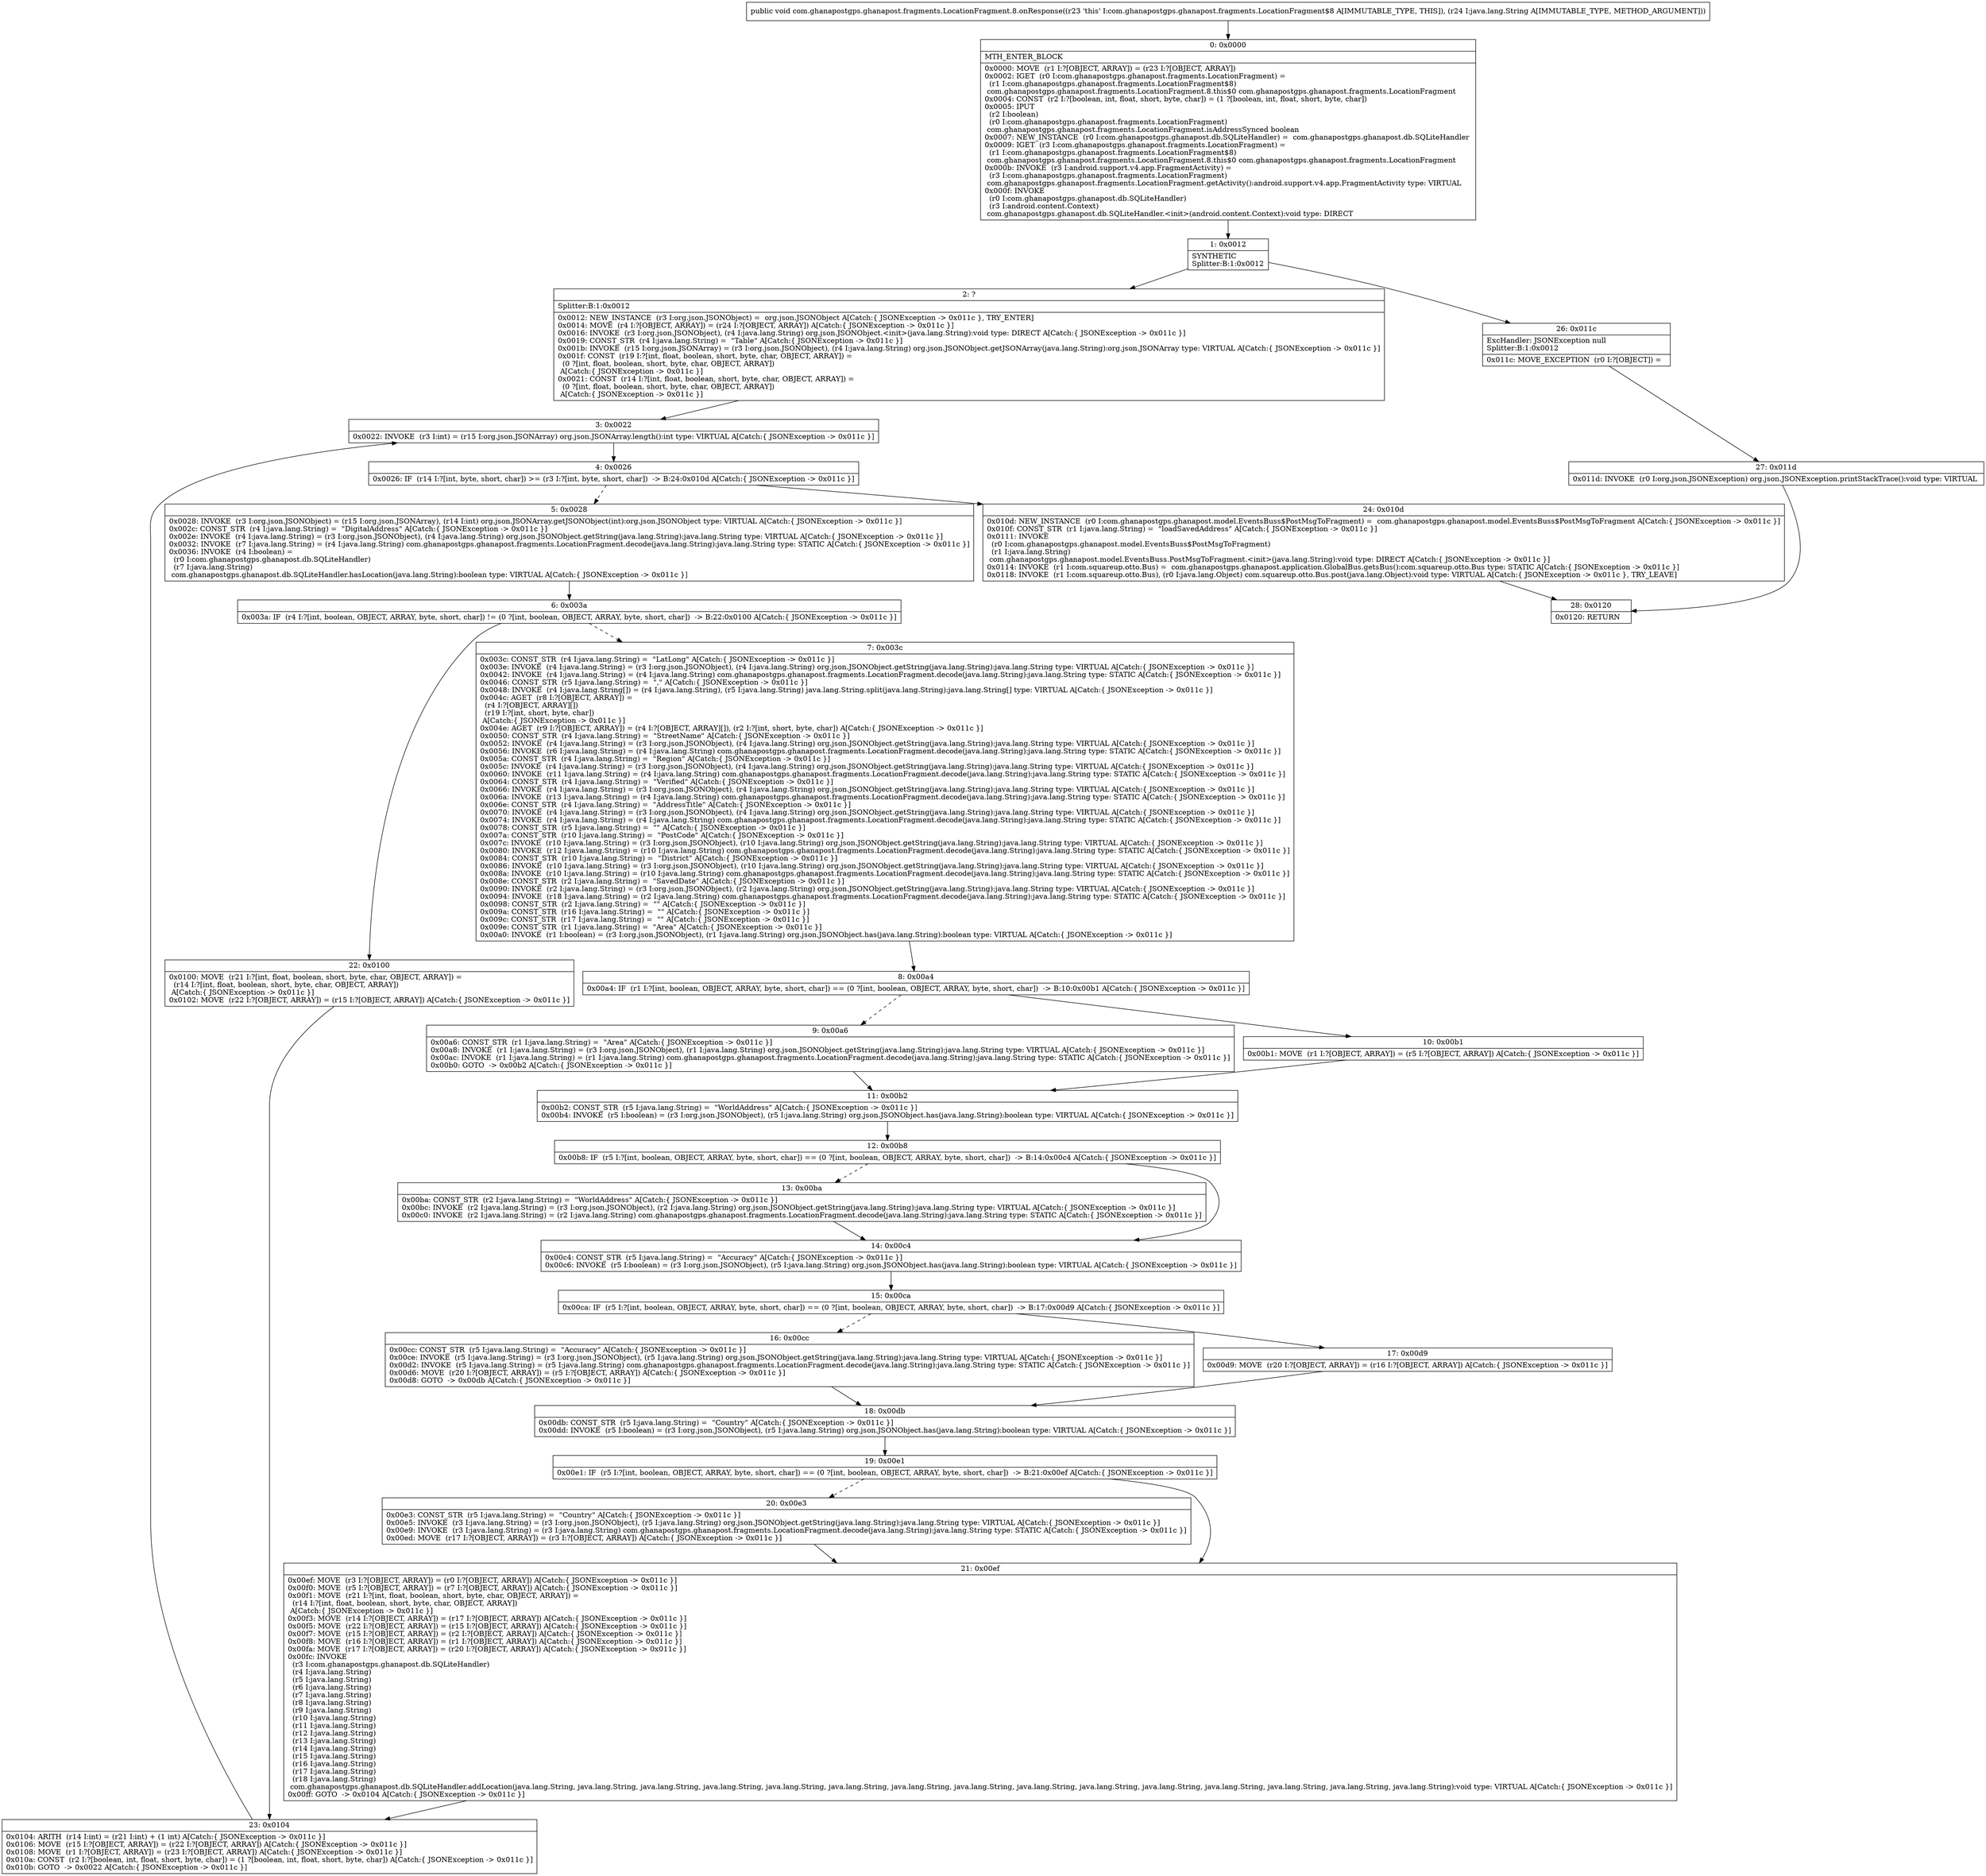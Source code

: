 digraph "CFG forcom.ghanapostgps.ghanapost.fragments.LocationFragment.8.onResponse(Ljava\/lang\/String;)V" {
Node_0 [shape=record,label="{0\:\ 0x0000|MTH_ENTER_BLOCK\l|0x0000: MOVE  (r1 I:?[OBJECT, ARRAY]) = (r23 I:?[OBJECT, ARRAY]) \l0x0002: IGET  (r0 I:com.ghanapostgps.ghanapost.fragments.LocationFragment) = \l  (r1 I:com.ghanapostgps.ghanapost.fragments.LocationFragment$8)\l com.ghanapostgps.ghanapost.fragments.LocationFragment.8.this$0 com.ghanapostgps.ghanapost.fragments.LocationFragment \l0x0004: CONST  (r2 I:?[boolean, int, float, short, byte, char]) = (1 ?[boolean, int, float, short, byte, char]) \l0x0005: IPUT  \l  (r2 I:boolean)\l  (r0 I:com.ghanapostgps.ghanapost.fragments.LocationFragment)\l com.ghanapostgps.ghanapost.fragments.LocationFragment.isAddressSynced boolean \l0x0007: NEW_INSTANCE  (r0 I:com.ghanapostgps.ghanapost.db.SQLiteHandler) =  com.ghanapostgps.ghanapost.db.SQLiteHandler \l0x0009: IGET  (r3 I:com.ghanapostgps.ghanapost.fragments.LocationFragment) = \l  (r1 I:com.ghanapostgps.ghanapost.fragments.LocationFragment$8)\l com.ghanapostgps.ghanapost.fragments.LocationFragment.8.this$0 com.ghanapostgps.ghanapost.fragments.LocationFragment \l0x000b: INVOKE  (r3 I:android.support.v4.app.FragmentActivity) = \l  (r3 I:com.ghanapostgps.ghanapost.fragments.LocationFragment)\l com.ghanapostgps.ghanapost.fragments.LocationFragment.getActivity():android.support.v4.app.FragmentActivity type: VIRTUAL \l0x000f: INVOKE  \l  (r0 I:com.ghanapostgps.ghanapost.db.SQLiteHandler)\l  (r3 I:android.content.Context)\l com.ghanapostgps.ghanapost.db.SQLiteHandler.\<init\>(android.content.Context):void type: DIRECT \l}"];
Node_1 [shape=record,label="{1\:\ 0x0012|SYNTHETIC\lSplitter:B:1:0x0012\l}"];
Node_2 [shape=record,label="{2\:\ ?|Splitter:B:1:0x0012\l|0x0012: NEW_INSTANCE  (r3 I:org.json.JSONObject) =  org.json.JSONObject A[Catch:\{ JSONException \-\> 0x011c \}, TRY_ENTER]\l0x0014: MOVE  (r4 I:?[OBJECT, ARRAY]) = (r24 I:?[OBJECT, ARRAY]) A[Catch:\{ JSONException \-\> 0x011c \}]\l0x0016: INVOKE  (r3 I:org.json.JSONObject), (r4 I:java.lang.String) org.json.JSONObject.\<init\>(java.lang.String):void type: DIRECT A[Catch:\{ JSONException \-\> 0x011c \}]\l0x0019: CONST_STR  (r4 I:java.lang.String) =  \"Table\" A[Catch:\{ JSONException \-\> 0x011c \}]\l0x001b: INVOKE  (r15 I:org.json.JSONArray) = (r3 I:org.json.JSONObject), (r4 I:java.lang.String) org.json.JSONObject.getJSONArray(java.lang.String):org.json.JSONArray type: VIRTUAL A[Catch:\{ JSONException \-\> 0x011c \}]\l0x001f: CONST  (r19 I:?[int, float, boolean, short, byte, char, OBJECT, ARRAY]) = \l  (0 ?[int, float, boolean, short, byte, char, OBJECT, ARRAY])\l A[Catch:\{ JSONException \-\> 0x011c \}]\l0x0021: CONST  (r14 I:?[int, float, boolean, short, byte, char, OBJECT, ARRAY]) = \l  (0 ?[int, float, boolean, short, byte, char, OBJECT, ARRAY])\l A[Catch:\{ JSONException \-\> 0x011c \}]\l}"];
Node_3 [shape=record,label="{3\:\ 0x0022|0x0022: INVOKE  (r3 I:int) = (r15 I:org.json.JSONArray) org.json.JSONArray.length():int type: VIRTUAL A[Catch:\{ JSONException \-\> 0x011c \}]\l}"];
Node_4 [shape=record,label="{4\:\ 0x0026|0x0026: IF  (r14 I:?[int, byte, short, char]) \>= (r3 I:?[int, byte, short, char])  \-\> B:24:0x010d A[Catch:\{ JSONException \-\> 0x011c \}]\l}"];
Node_5 [shape=record,label="{5\:\ 0x0028|0x0028: INVOKE  (r3 I:org.json.JSONObject) = (r15 I:org.json.JSONArray), (r14 I:int) org.json.JSONArray.getJSONObject(int):org.json.JSONObject type: VIRTUAL A[Catch:\{ JSONException \-\> 0x011c \}]\l0x002c: CONST_STR  (r4 I:java.lang.String) =  \"DigitalAddress\" A[Catch:\{ JSONException \-\> 0x011c \}]\l0x002e: INVOKE  (r4 I:java.lang.String) = (r3 I:org.json.JSONObject), (r4 I:java.lang.String) org.json.JSONObject.getString(java.lang.String):java.lang.String type: VIRTUAL A[Catch:\{ JSONException \-\> 0x011c \}]\l0x0032: INVOKE  (r7 I:java.lang.String) = (r4 I:java.lang.String) com.ghanapostgps.ghanapost.fragments.LocationFragment.decode(java.lang.String):java.lang.String type: STATIC A[Catch:\{ JSONException \-\> 0x011c \}]\l0x0036: INVOKE  (r4 I:boolean) = \l  (r0 I:com.ghanapostgps.ghanapost.db.SQLiteHandler)\l  (r7 I:java.lang.String)\l com.ghanapostgps.ghanapost.db.SQLiteHandler.hasLocation(java.lang.String):boolean type: VIRTUAL A[Catch:\{ JSONException \-\> 0x011c \}]\l}"];
Node_6 [shape=record,label="{6\:\ 0x003a|0x003a: IF  (r4 I:?[int, boolean, OBJECT, ARRAY, byte, short, char]) != (0 ?[int, boolean, OBJECT, ARRAY, byte, short, char])  \-\> B:22:0x0100 A[Catch:\{ JSONException \-\> 0x011c \}]\l}"];
Node_7 [shape=record,label="{7\:\ 0x003c|0x003c: CONST_STR  (r4 I:java.lang.String) =  \"LatLong\" A[Catch:\{ JSONException \-\> 0x011c \}]\l0x003e: INVOKE  (r4 I:java.lang.String) = (r3 I:org.json.JSONObject), (r4 I:java.lang.String) org.json.JSONObject.getString(java.lang.String):java.lang.String type: VIRTUAL A[Catch:\{ JSONException \-\> 0x011c \}]\l0x0042: INVOKE  (r4 I:java.lang.String) = (r4 I:java.lang.String) com.ghanapostgps.ghanapost.fragments.LocationFragment.decode(java.lang.String):java.lang.String type: STATIC A[Catch:\{ JSONException \-\> 0x011c \}]\l0x0046: CONST_STR  (r5 I:java.lang.String) =  \",\" A[Catch:\{ JSONException \-\> 0x011c \}]\l0x0048: INVOKE  (r4 I:java.lang.String[]) = (r4 I:java.lang.String), (r5 I:java.lang.String) java.lang.String.split(java.lang.String):java.lang.String[] type: VIRTUAL A[Catch:\{ JSONException \-\> 0x011c \}]\l0x004c: AGET  (r8 I:?[OBJECT, ARRAY]) = \l  (r4 I:?[OBJECT, ARRAY][])\l  (r19 I:?[int, short, byte, char])\l A[Catch:\{ JSONException \-\> 0x011c \}]\l0x004e: AGET  (r9 I:?[OBJECT, ARRAY]) = (r4 I:?[OBJECT, ARRAY][]), (r2 I:?[int, short, byte, char]) A[Catch:\{ JSONException \-\> 0x011c \}]\l0x0050: CONST_STR  (r4 I:java.lang.String) =  \"StreetName\" A[Catch:\{ JSONException \-\> 0x011c \}]\l0x0052: INVOKE  (r4 I:java.lang.String) = (r3 I:org.json.JSONObject), (r4 I:java.lang.String) org.json.JSONObject.getString(java.lang.String):java.lang.String type: VIRTUAL A[Catch:\{ JSONException \-\> 0x011c \}]\l0x0056: INVOKE  (r6 I:java.lang.String) = (r4 I:java.lang.String) com.ghanapostgps.ghanapost.fragments.LocationFragment.decode(java.lang.String):java.lang.String type: STATIC A[Catch:\{ JSONException \-\> 0x011c \}]\l0x005a: CONST_STR  (r4 I:java.lang.String) =  \"Region\" A[Catch:\{ JSONException \-\> 0x011c \}]\l0x005c: INVOKE  (r4 I:java.lang.String) = (r3 I:org.json.JSONObject), (r4 I:java.lang.String) org.json.JSONObject.getString(java.lang.String):java.lang.String type: VIRTUAL A[Catch:\{ JSONException \-\> 0x011c \}]\l0x0060: INVOKE  (r11 I:java.lang.String) = (r4 I:java.lang.String) com.ghanapostgps.ghanapost.fragments.LocationFragment.decode(java.lang.String):java.lang.String type: STATIC A[Catch:\{ JSONException \-\> 0x011c \}]\l0x0064: CONST_STR  (r4 I:java.lang.String) =  \"Verified\" A[Catch:\{ JSONException \-\> 0x011c \}]\l0x0066: INVOKE  (r4 I:java.lang.String) = (r3 I:org.json.JSONObject), (r4 I:java.lang.String) org.json.JSONObject.getString(java.lang.String):java.lang.String type: VIRTUAL A[Catch:\{ JSONException \-\> 0x011c \}]\l0x006a: INVOKE  (r13 I:java.lang.String) = (r4 I:java.lang.String) com.ghanapostgps.ghanapost.fragments.LocationFragment.decode(java.lang.String):java.lang.String type: STATIC A[Catch:\{ JSONException \-\> 0x011c \}]\l0x006e: CONST_STR  (r4 I:java.lang.String) =  \"AddressTitle\" A[Catch:\{ JSONException \-\> 0x011c \}]\l0x0070: INVOKE  (r4 I:java.lang.String) = (r3 I:org.json.JSONObject), (r4 I:java.lang.String) org.json.JSONObject.getString(java.lang.String):java.lang.String type: VIRTUAL A[Catch:\{ JSONException \-\> 0x011c \}]\l0x0074: INVOKE  (r4 I:java.lang.String) = (r4 I:java.lang.String) com.ghanapostgps.ghanapost.fragments.LocationFragment.decode(java.lang.String):java.lang.String type: STATIC A[Catch:\{ JSONException \-\> 0x011c \}]\l0x0078: CONST_STR  (r5 I:java.lang.String) =  \"\" A[Catch:\{ JSONException \-\> 0x011c \}]\l0x007a: CONST_STR  (r10 I:java.lang.String) =  \"PostCode\" A[Catch:\{ JSONException \-\> 0x011c \}]\l0x007c: INVOKE  (r10 I:java.lang.String) = (r3 I:org.json.JSONObject), (r10 I:java.lang.String) org.json.JSONObject.getString(java.lang.String):java.lang.String type: VIRTUAL A[Catch:\{ JSONException \-\> 0x011c \}]\l0x0080: INVOKE  (r12 I:java.lang.String) = (r10 I:java.lang.String) com.ghanapostgps.ghanapost.fragments.LocationFragment.decode(java.lang.String):java.lang.String type: STATIC A[Catch:\{ JSONException \-\> 0x011c \}]\l0x0084: CONST_STR  (r10 I:java.lang.String) =  \"District\" A[Catch:\{ JSONException \-\> 0x011c \}]\l0x0086: INVOKE  (r10 I:java.lang.String) = (r3 I:org.json.JSONObject), (r10 I:java.lang.String) org.json.JSONObject.getString(java.lang.String):java.lang.String type: VIRTUAL A[Catch:\{ JSONException \-\> 0x011c \}]\l0x008a: INVOKE  (r10 I:java.lang.String) = (r10 I:java.lang.String) com.ghanapostgps.ghanapost.fragments.LocationFragment.decode(java.lang.String):java.lang.String type: STATIC A[Catch:\{ JSONException \-\> 0x011c \}]\l0x008e: CONST_STR  (r2 I:java.lang.String) =  \"SavedDate\" A[Catch:\{ JSONException \-\> 0x011c \}]\l0x0090: INVOKE  (r2 I:java.lang.String) = (r3 I:org.json.JSONObject), (r2 I:java.lang.String) org.json.JSONObject.getString(java.lang.String):java.lang.String type: VIRTUAL A[Catch:\{ JSONException \-\> 0x011c \}]\l0x0094: INVOKE  (r18 I:java.lang.String) = (r2 I:java.lang.String) com.ghanapostgps.ghanapost.fragments.LocationFragment.decode(java.lang.String):java.lang.String type: STATIC A[Catch:\{ JSONException \-\> 0x011c \}]\l0x0098: CONST_STR  (r2 I:java.lang.String) =  \"\" A[Catch:\{ JSONException \-\> 0x011c \}]\l0x009a: CONST_STR  (r16 I:java.lang.String) =  \"\" A[Catch:\{ JSONException \-\> 0x011c \}]\l0x009c: CONST_STR  (r17 I:java.lang.String) =  \"\" A[Catch:\{ JSONException \-\> 0x011c \}]\l0x009e: CONST_STR  (r1 I:java.lang.String) =  \"Area\" A[Catch:\{ JSONException \-\> 0x011c \}]\l0x00a0: INVOKE  (r1 I:boolean) = (r3 I:org.json.JSONObject), (r1 I:java.lang.String) org.json.JSONObject.has(java.lang.String):boolean type: VIRTUAL A[Catch:\{ JSONException \-\> 0x011c \}]\l}"];
Node_8 [shape=record,label="{8\:\ 0x00a4|0x00a4: IF  (r1 I:?[int, boolean, OBJECT, ARRAY, byte, short, char]) == (0 ?[int, boolean, OBJECT, ARRAY, byte, short, char])  \-\> B:10:0x00b1 A[Catch:\{ JSONException \-\> 0x011c \}]\l}"];
Node_9 [shape=record,label="{9\:\ 0x00a6|0x00a6: CONST_STR  (r1 I:java.lang.String) =  \"Area\" A[Catch:\{ JSONException \-\> 0x011c \}]\l0x00a8: INVOKE  (r1 I:java.lang.String) = (r3 I:org.json.JSONObject), (r1 I:java.lang.String) org.json.JSONObject.getString(java.lang.String):java.lang.String type: VIRTUAL A[Catch:\{ JSONException \-\> 0x011c \}]\l0x00ac: INVOKE  (r1 I:java.lang.String) = (r1 I:java.lang.String) com.ghanapostgps.ghanapost.fragments.LocationFragment.decode(java.lang.String):java.lang.String type: STATIC A[Catch:\{ JSONException \-\> 0x011c \}]\l0x00b0: GOTO  \-\> 0x00b2 A[Catch:\{ JSONException \-\> 0x011c \}]\l}"];
Node_10 [shape=record,label="{10\:\ 0x00b1|0x00b1: MOVE  (r1 I:?[OBJECT, ARRAY]) = (r5 I:?[OBJECT, ARRAY]) A[Catch:\{ JSONException \-\> 0x011c \}]\l}"];
Node_11 [shape=record,label="{11\:\ 0x00b2|0x00b2: CONST_STR  (r5 I:java.lang.String) =  \"WorldAddress\" A[Catch:\{ JSONException \-\> 0x011c \}]\l0x00b4: INVOKE  (r5 I:boolean) = (r3 I:org.json.JSONObject), (r5 I:java.lang.String) org.json.JSONObject.has(java.lang.String):boolean type: VIRTUAL A[Catch:\{ JSONException \-\> 0x011c \}]\l}"];
Node_12 [shape=record,label="{12\:\ 0x00b8|0x00b8: IF  (r5 I:?[int, boolean, OBJECT, ARRAY, byte, short, char]) == (0 ?[int, boolean, OBJECT, ARRAY, byte, short, char])  \-\> B:14:0x00c4 A[Catch:\{ JSONException \-\> 0x011c \}]\l}"];
Node_13 [shape=record,label="{13\:\ 0x00ba|0x00ba: CONST_STR  (r2 I:java.lang.String) =  \"WorldAddress\" A[Catch:\{ JSONException \-\> 0x011c \}]\l0x00bc: INVOKE  (r2 I:java.lang.String) = (r3 I:org.json.JSONObject), (r2 I:java.lang.String) org.json.JSONObject.getString(java.lang.String):java.lang.String type: VIRTUAL A[Catch:\{ JSONException \-\> 0x011c \}]\l0x00c0: INVOKE  (r2 I:java.lang.String) = (r2 I:java.lang.String) com.ghanapostgps.ghanapost.fragments.LocationFragment.decode(java.lang.String):java.lang.String type: STATIC A[Catch:\{ JSONException \-\> 0x011c \}]\l}"];
Node_14 [shape=record,label="{14\:\ 0x00c4|0x00c4: CONST_STR  (r5 I:java.lang.String) =  \"Accuracy\" A[Catch:\{ JSONException \-\> 0x011c \}]\l0x00c6: INVOKE  (r5 I:boolean) = (r3 I:org.json.JSONObject), (r5 I:java.lang.String) org.json.JSONObject.has(java.lang.String):boolean type: VIRTUAL A[Catch:\{ JSONException \-\> 0x011c \}]\l}"];
Node_15 [shape=record,label="{15\:\ 0x00ca|0x00ca: IF  (r5 I:?[int, boolean, OBJECT, ARRAY, byte, short, char]) == (0 ?[int, boolean, OBJECT, ARRAY, byte, short, char])  \-\> B:17:0x00d9 A[Catch:\{ JSONException \-\> 0x011c \}]\l}"];
Node_16 [shape=record,label="{16\:\ 0x00cc|0x00cc: CONST_STR  (r5 I:java.lang.String) =  \"Accuracy\" A[Catch:\{ JSONException \-\> 0x011c \}]\l0x00ce: INVOKE  (r5 I:java.lang.String) = (r3 I:org.json.JSONObject), (r5 I:java.lang.String) org.json.JSONObject.getString(java.lang.String):java.lang.String type: VIRTUAL A[Catch:\{ JSONException \-\> 0x011c \}]\l0x00d2: INVOKE  (r5 I:java.lang.String) = (r5 I:java.lang.String) com.ghanapostgps.ghanapost.fragments.LocationFragment.decode(java.lang.String):java.lang.String type: STATIC A[Catch:\{ JSONException \-\> 0x011c \}]\l0x00d6: MOVE  (r20 I:?[OBJECT, ARRAY]) = (r5 I:?[OBJECT, ARRAY]) A[Catch:\{ JSONException \-\> 0x011c \}]\l0x00d8: GOTO  \-\> 0x00db A[Catch:\{ JSONException \-\> 0x011c \}]\l}"];
Node_17 [shape=record,label="{17\:\ 0x00d9|0x00d9: MOVE  (r20 I:?[OBJECT, ARRAY]) = (r16 I:?[OBJECT, ARRAY]) A[Catch:\{ JSONException \-\> 0x011c \}]\l}"];
Node_18 [shape=record,label="{18\:\ 0x00db|0x00db: CONST_STR  (r5 I:java.lang.String) =  \"Country\" A[Catch:\{ JSONException \-\> 0x011c \}]\l0x00dd: INVOKE  (r5 I:boolean) = (r3 I:org.json.JSONObject), (r5 I:java.lang.String) org.json.JSONObject.has(java.lang.String):boolean type: VIRTUAL A[Catch:\{ JSONException \-\> 0x011c \}]\l}"];
Node_19 [shape=record,label="{19\:\ 0x00e1|0x00e1: IF  (r5 I:?[int, boolean, OBJECT, ARRAY, byte, short, char]) == (0 ?[int, boolean, OBJECT, ARRAY, byte, short, char])  \-\> B:21:0x00ef A[Catch:\{ JSONException \-\> 0x011c \}]\l}"];
Node_20 [shape=record,label="{20\:\ 0x00e3|0x00e3: CONST_STR  (r5 I:java.lang.String) =  \"Country\" A[Catch:\{ JSONException \-\> 0x011c \}]\l0x00e5: INVOKE  (r3 I:java.lang.String) = (r3 I:org.json.JSONObject), (r5 I:java.lang.String) org.json.JSONObject.getString(java.lang.String):java.lang.String type: VIRTUAL A[Catch:\{ JSONException \-\> 0x011c \}]\l0x00e9: INVOKE  (r3 I:java.lang.String) = (r3 I:java.lang.String) com.ghanapostgps.ghanapost.fragments.LocationFragment.decode(java.lang.String):java.lang.String type: STATIC A[Catch:\{ JSONException \-\> 0x011c \}]\l0x00ed: MOVE  (r17 I:?[OBJECT, ARRAY]) = (r3 I:?[OBJECT, ARRAY]) A[Catch:\{ JSONException \-\> 0x011c \}]\l}"];
Node_21 [shape=record,label="{21\:\ 0x00ef|0x00ef: MOVE  (r3 I:?[OBJECT, ARRAY]) = (r0 I:?[OBJECT, ARRAY]) A[Catch:\{ JSONException \-\> 0x011c \}]\l0x00f0: MOVE  (r5 I:?[OBJECT, ARRAY]) = (r7 I:?[OBJECT, ARRAY]) A[Catch:\{ JSONException \-\> 0x011c \}]\l0x00f1: MOVE  (r21 I:?[int, float, boolean, short, byte, char, OBJECT, ARRAY]) = \l  (r14 I:?[int, float, boolean, short, byte, char, OBJECT, ARRAY])\l A[Catch:\{ JSONException \-\> 0x011c \}]\l0x00f3: MOVE  (r14 I:?[OBJECT, ARRAY]) = (r17 I:?[OBJECT, ARRAY]) A[Catch:\{ JSONException \-\> 0x011c \}]\l0x00f5: MOVE  (r22 I:?[OBJECT, ARRAY]) = (r15 I:?[OBJECT, ARRAY]) A[Catch:\{ JSONException \-\> 0x011c \}]\l0x00f7: MOVE  (r15 I:?[OBJECT, ARRAY]) = (r2 I:?[OBJECT, ARRAY]) A[Catch:\{ JSONException \-\> 0x011c \}]\l0x00f8: MOVE  (r16 I:?[OBJECT, ARRAY]) = (r1 I:?[OBJECT, ARRAY]) A[Catch:\{ JSONException \-\> 0x011c \}]\l0x00fa: MOVE  (r17 I:?[OBJECT, ARRAY]) = (r20 I:?[OBJECT, ARRAY]) A[Catch:\{ JSONException \-\> 0x011c \}]\l0x00fc: INVOKE  \l  (r3 I:com.ghanapostgps.ghanapost.db.SQLiteHandler)\l  (r4 I:java.lang.String)\l  (r5 I:java.lang.String)\l  (r6 I:java.lang.String)\l  (r7 I:java.lang.String)\l  (r8 I:java.lang.String)\l  (r9 I:java.lang.String)\l  (r10 I:java.lang.String)\l  (r11 I:java.lang.String)\l  (r12 I:java.lang.String)\l  (r13 I:java.lang.String)\l  (r14 I:java.lang.String)\l  (r15 I:java.lang.String)\l  (r16 I:java.lang.String)\l  (r17 I:java.lang.String)\l  (r18 I:java.lang.String)\l com.ghanapostgps.ghanapost.db.SQLiteHandler.addLocation(java.lang.String, java.lang.String, java.lang.String, java.lang.String, java.lang.String, java.lang.String, java.lang.String, java.lang.String, java.lang.String, java.lang.String, java.lang.String, java.lang.String, java.lang.String, java.lang.String, java.lang.String):void type: VIRTUAL A[Catch:\{ JSONException \-\> 0x011c \}]\l0x00ff: GOTO  \-\> 0x0104 A[Catch:\{ JSONException \-\> 0x011c \}]\l}"];
Node_22 [shape=record,label="{22\:\ 0x0100|0x0100: MOVE  (r21 I:?[int, float, boolean, short, byte, char, OBJECT, ARRAY]) = \l  (r14 I:?[int, float, boolean, short, byte, char, OBJECT, ARRAY])\l A[Catch:\{ JSONException \-\> 0x011c \}]\l0x0102: MOVE  (r22 I:?[OBJECT, ARRAY]) = (r15 I:?[OBJECT, ARRAY]) A[Catch:\{ JSONException \-\> 0x011c \}]\l}"];
Node_23 [shape=record,label="{23\:\ 0x0104|0x0104: ARITH  (r14 I:int) = (r21 I:int) + (1 int) A[Catch:\{ JSONException \-\> 0x011c \}]\l0x0106: MOVE  (r15 I:?[OBJECT, ARRAY]) = (r22 I:?[OBJECT, ARRAY]) A[Catch:\{ JSONException \-\> 0x011c \}]\l0x0108: MOVE  (r1 I:?[OBJECT, ARRAY]) = (r23 I:?[OBJECT, ARRAY]) A[Catch:\{ JSONException \-\> 0x011c \}]\l0x010a: CONST  (r2 I:?[boolean, int, float, short, byte, char]) = (1 ?[boolean, int, float, short, byte, char]) A[Catch:\{ JSONException \-\> 0x011c \}]\l0x010b: GOTO  \-\> 0x0022 A[Catch:\{ JSONException \-\> 0x011c \}]\l}"];
Node_24 [shape=record,label="{24\:\ 0x010d|0x010d: NEW_INSTANCE  (r0 I:com.ghanapostgps.ghanapost.model.EventsBuss$PostMsgToFragment) =  com.ghanapostgps.ghanapost.model.EventsBuss$PostMsgToFragment A[Catch:\{ JSONException \-\> 0x011c \}]\l0x010f: CONST_STR  (r1 I:java.lang.String) =  \"loadSavedAddress\" A[Catch:\{ JSONException \-\> 0x011c \}]\l0x0111: INVOKE  \l  (r0 I:com.ghanapostgps.ghanapost.model.EventsBuss$PostMsgToFragment)\l  (r1 I:java.lang.String)\l com.ghanapostgps.ghanapost.model.EventsBuss.PostMsgToFragment.\<init\>(java.lang.String):void type: DIRECT A[Catch:\{ JSONException \-\> 0x011c \}]\l0x0114: INVOKE  (r1 I:com.squareup.otto.Bus) =  com.ghanapostgps.ghanapost.application.GlobalBus.getsBus():com.squareup.otto.Bus type: STATIC A[Catch:\{ JSONException \-\> 0x011c \}]\l0x0118: INVOKE  (r1 I:com.squareup.otto.Bus), (r0 I:java.lang.Object) com.squareup.otto.Bus.post(java.lang.Object):void type: VIRTUAL A[Catch:\{ JSONException \-\> 0x011c \}, TRY_LEAVE]\l}"];
Node_26 [shape=record,label="{26\:\ 0x011c|ExcHandler: JSONException null\lSplitter:B:1:0x0012\l|0x011c: MOVE_EXCEPTION  (r0 I:?[OBJECT]) =  \l}"];
Node_27 [shape=record,label="{27\:\ 0x011d|0x011d: INVOKE  (r0 I:org.json.JSONException) org.json.JSONException.printStackTrace():void type: VIRTUAL \l}"];
Node_28 [shape=record,label="{28\:\ 0x0120|0x0120: RETURN   \l}"];
MethodNode[shape=record,label="{public void com.ghanapostgps.ghanapost.fragments.LocationFragment.8.onResponse((r23 'this' I:com.ghanapostgps.ghanapost.fragments.LocationFragment$8 A[IMMUTABLE_TYPE, THIS]), (r24 I:java.lang.String A[IMMUTABLE_TYPE, METHOD_ARGUMENT])) }"];
MethodNode -> Node_0;
Node_0 -> Node_1;
Node_1 -> Node_2;
Node_1 -> Node_26;
Node_2 -> Node_3;
Node_3 -> Node_4;
Node_4 -> Node_5[style=dashed];
Node_4 -> Node_24;
Node_5 -> Node_6;
Node_6 -> Node_7[style=dashed];
Node_6 -> Node_22;
Node_7 -> Node_8;
Node_8 -> Node_9[style=dashed];
Node_8 -> Node_10;
Node_9 -> Node_11;
Node_10 -> Node_11;
Node_11 -> Node_12;
Node_12 -> Node_13[style=dashed];
Node_12 -> Node_14;
Node_13 -> Node_14;
Node_14 -> Node_15;
Node_15 -> Node_16[style=dashed];
Node_15 -> Node_17;
Node_16 -> Node_18;
Node_17 -> Node_18;
Node_18 -> Node_19;
Node_19 -> Node_20[style=dashed];
Node_19 -> Node_21;
Node_20 -> Node_21;
Node_21 -> Node_23;
Node_22 -> Node_23;
Node_23 -> Node_3;
Node_24 -> Node_28;
Node_26 -> Node_27;
Node_27 -> Node_28;
}

